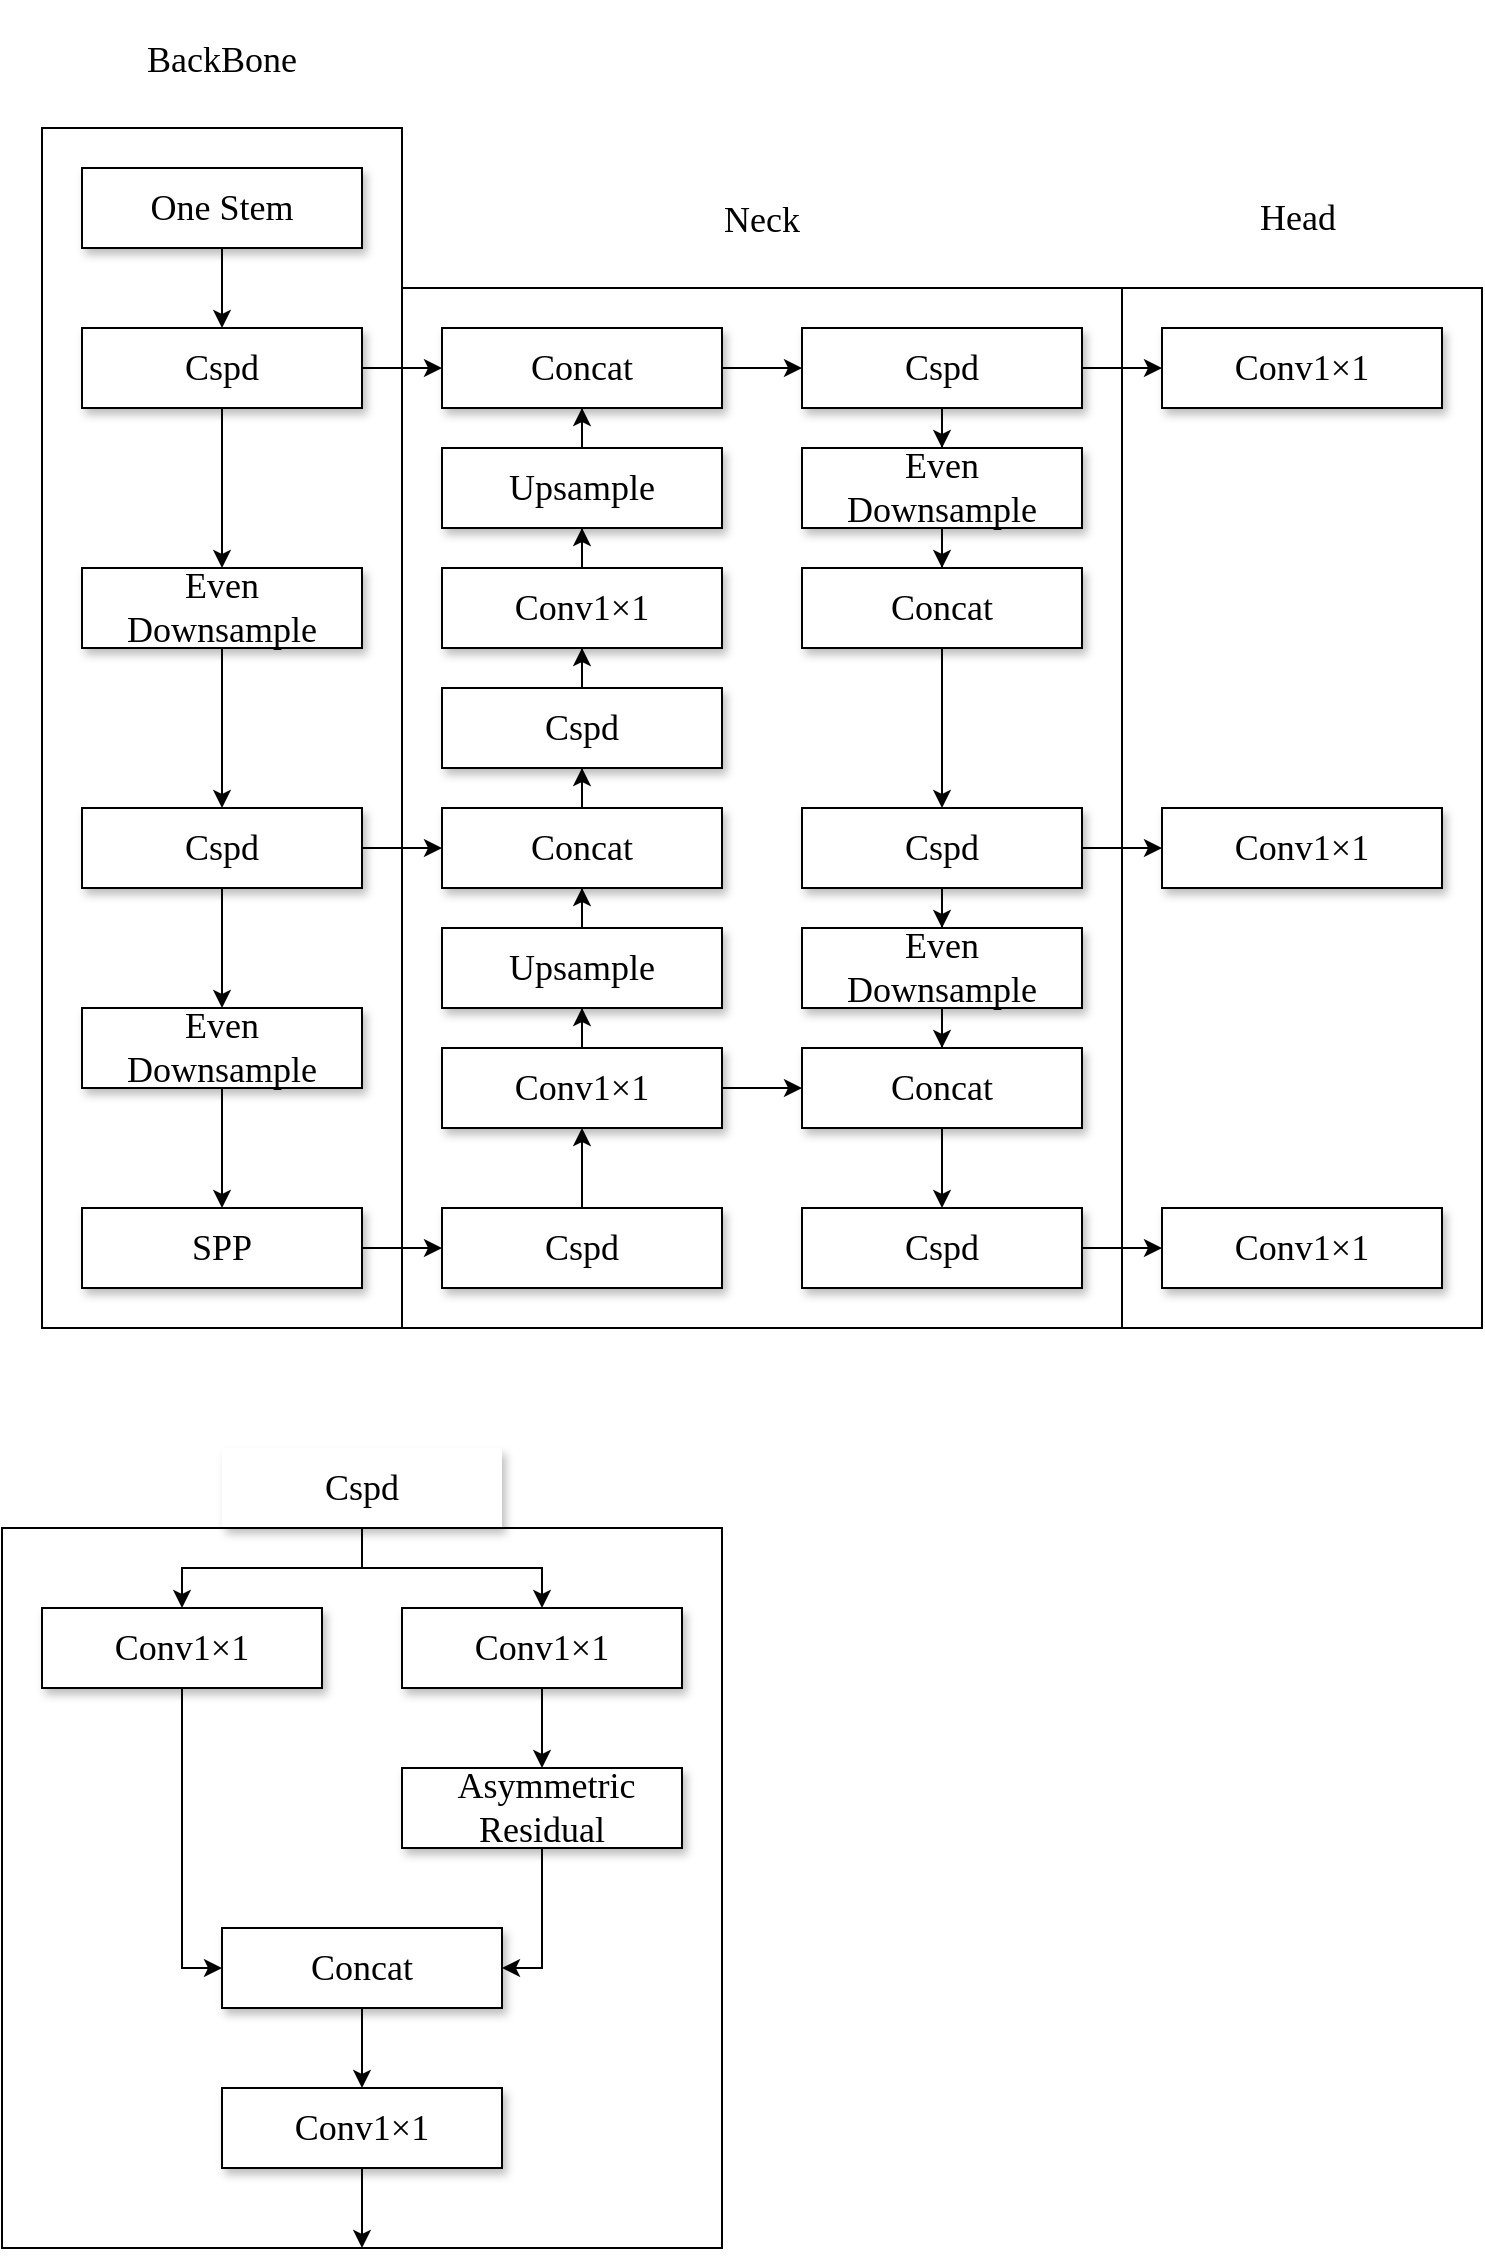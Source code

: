 <mxfile version="24.5.2" type="github">
  <diagram name="Page-1" id="edf60f1a-56cd-e834-aa8a-f176f3a09ee4">
    <mxGraphModel dx="1708" dy="554" grid="1" gridSize="10" guides="1" tooltips="1" connect="1" arrows="1" fold="1" page="1" pageScale="1" pageWidth="1100" pageHeight="850" background="none" math="0" shadow="0">
      <root>
        <mxCell id="0" />
        <mxCell id="1" parent="0" />
        <mxCell id="ypMZO8tSSEuYIi13xaaG-83" value="" style="rounded=0;whiteSpace=wrap;html=1;fillColor=none;" vertex="1" parent="1">
          <mxGeometry x="-200" y="460" width="360" height="520" as="geometry" />
        </mxCell>
        <mxCell id="ypMZO8tSSEuYIi13xaaG-80" value="" style="rounded=0;whiteSpace=wrap;html=1;fillColor=none;" vertex="1" parent="1">
          <mxGeometry x="-380" y="380" width="180" height="600" as="geometry" />
        </mxCell>
        <mxCell id="ypMZO8tSSEuYIi13xaaG-23" value="" style="edgeStyle=orthogonalEdgeStyle;rounded=0;orthogonalLoop=1;jettySize=auto;html=1;" edge="1" parent="1" source="ypMZO8tSSEuYIi13xaaG-7" target="ypMZO8tSSEuYIi13xaaG-15">
          <mxGeometry relative="1" as="geometry" />
        </mxCell>
        <mxCell id="ypMZO8tSSEuYIi13xaaG-7" value="&lt;font style=&quot;font-size: 18px;&quot;&gt;Even Downsample&lt;/font&gt;" style="whiteSpace=wrap;html=1;rounded=0;shadow=1;labelBackgroundColor=none;strokeWidth=1;fontFamily=Verdana;fontSize=8;align=center;spacing=6;" vertex="1" parent="1">
          <mxGeometry x="-360" y="600" width="140" height="40" as="geometry" />
        </mxCell>
        <mxCell id="ypMZO8tSSEuYIi13xaaG-95" value="" style="edgeStyle=orthogonalEdgeStyle;rounded=0;orthogonalLoop=1;jettySize=auto;html=1;" edge="1" parent="1" source="ypMZO8tSSEuYIi13xaaG-8" target="ypMZO8tSSEuYIi13xaaG-92">
          <mxGeometry relative="1" as="geometry">
            <Array as="points">
              <mxPoint x="-130" y="1300" />
            </Array>
          </mxGeometry>
        </mxCell>
        <mxCell id="ypMZO8tSSEuYIi13xaaG-8" value="&lt;font style=&quot;font-size: 18px;&quot;&gt;&amp;nbsp;Asymmetric Residual&lt;/font&gt;" style="whiteSpace=wrap;html=1;rounded=0;shadow=1;labelBackgroundColor=none;strokeWidth=1;fontFamily=Verdana;fontSize=8;align=center;spacing=6;" vertex="1" parent="1">
          <mxGeometry x="-200" y="1200" width="140" height="40" as="geometry" />
        </mxCell>
        <mxCell id="ypMZO8tSSEuYIi13xaaG-50" value="" style="edgeStyle=orthogonalEdgeStyle;rounded=0;orthogonalLoop=1;jettySize=auto;html=1;" edge="1" parent="1" source="ypMZO8tSSEuYIi13xaaG-10" target="ypMZO8tSSEuYIi13xaaG-13">
          <mxGeometry relative="1" as="geometry" />
        </mxCell>
        <mxCell id="ypMZO8tSSEuYIi13xaaG-10" value="&lt;span style=&quot;font-size: 18px;&quot;&gt;One Stem&lt;/span&gt;" style="whiteSpace=wrap;html=1;rounded=0;shadow=1;labelBackgroundColor=none;strokeWidth=1;fontFamily=Verdana;fontSize=8;align=center;spacing=6;" vertex="1" parent="1">
          <mxGeometry x="-360" y="400" width="140" height="40" as="geometry" />
        </mxCell>
        <mxCell id="ypMZO8tSSEuYIi13xaaG-63" value="" style="edgeStyle=orthogonalEdgeStyle;rounded=0;orthogonalLoop=1;jettySize=auto;html=1;" edge="1" parent="1" source="ypMZO8tSSEuYIi13xaaG-12" target="ypMZO8tSSEuYIi13xaaG-56">
          <mxGeometry relative="1" as="geometry" />
        </mxCell>
        <mxCell id="ypMZO8tSSEuYIi13xaaG-12" value="&lt;span style=&quot;font-size: 18px;&quot;&gt;Concat&lt;/span&gt;" style="whiteSpace=wrap;html=1;rounded=0;shadow=1;labelBackgroundColor=none;strokeWidth=1;fontFamily=Verdana;fontSize=8;align=center;spacing=6;" vertex="1" parent="1">
          <mxGeometry x="-180" y="480" width="140" height="40" as="geometry" />
        </mxCell>
        <mxCell id="ypMZO8tSSEuYIi13xaaG-22" value="" style="edgeStyle=orthogonalEdgeStyle;rounded=0;orthogonalLoop=1;jettySize=auto;html=1;entryX=0.5;entryY=0;entryDx=0;entryDy=0;" edge="1" parent="1" source="ypMZO8tSSEuYIi13xaaG-13" target="ypMZO8tSSEuYIi13xaaG-7">
          <mxGeometry relative="1" as="geometry">
            <mxPoint x="-310" y="620" as="targetPoint" />
          </mxGeometry>
        </mxCell>
        <mxCell id="ypMZO8tSSEuYIi13xaaG-54" value="" style="edgeStyle=orthogonalEdgeStyle;rounded=0;orthogonalLoop=1;jettySize=auto;html=1;" edge="1" parent="1" source="ypMZO8tSSEuYIi13xaaG-13" target="ypMZO8tSSEuYIi13xaaG-12">
          <mxGeometry relative="1" as="geometry" />
        </mxCell>
        <mxCell id="ypMZO8tSSEuYIi13xaaG-13" value="&lt;span style=&quot;font-size: 18px;&quot;&gt;Cspd&lt;/span&gt;" style="whiteSpace=wrap;html=1;rounded=0;shadow=1;labelBackgroundColor=none;strokeWidth=1;fontFamily=Verdana;fontSize=8;align=center;spacing=6;" vertex="1" parent="1">
          <mxGeometry x="-360" y="480" width="140" height="40" as="geometry" />
        </mxCell>
        <mxCell id="ypMZO8tSSEuYIi13xaaG-25" value="" style="edgeStyle=orthogonalEdgeStyle;rounded=0;orthogonalLoop=1;jettySize=auto;html=1;" edge="1" parent="1" source="ypMZO8tSSEuYIi13xaaG-15" target="ypMZO8tSSEuYIi13xaaG-24">
          <mxGeometry relative="1" as="geometry" />
        </mxCell>
        <mxCell id="ypMZO8tSSEuYIi13xaaG-46" value="" style="edgeStyle=orthogonalEdgeStyle;rounded=0;orthogonalLoop=1;jettySize=auto;html=1;" edge="1" parent="1" source="ypMZO8tSSEuYIi13xaaG-15" target="ypMZO8tSSEuYIi13xaaG-44">
          <mxGeometry relative="1" as="geometry" />
        </mxCell>
        <mxCell id="ypMZO8tSSEuYIi13xaaG-15" value="&lt;span style=&quot;font-size: 18px;&quot;&gt;Cspd&lt;/span&gt;" style="whiteSpace=wrap;html=1;rounded=0;shadow=1;labelBackgroundColor=none;strokeWidth=1;fontFamily=Verdana;fontSize=8;align=center;spacing=6;" vertex="1" parent="1">
          <mxGeometry x="-360" y="720" width="140" height="40" as="geometry" />
        </mxCell>
        <mxCell id="ypMZO8tSSEuYIi13xaaG-27" value="" style="edgeStyle=orthogonalEdgeStyle;rounded=0;orthogonalLoop=1;jettySize=auto;html=1;" edge="1" parent="1" source="ypMZO8tSSEuYIi13xaaG-24" target="ypMZO8tSSEuYIi13xaaG-26">
          <mxGeometry relative="1" as="geometry" />
        </mxCell>
        <mxCell id="ypMZO8tSSEuYIi13xaaG-24" value="&lt;font style=&quot;font-size: 18px;&quot;&gt;Even Downsample&lt;/font&gt;" style="whiteSpace=wrap;html=1;rounded=0;shadow=1;labelBackgroundColor=none;strokeWidth=1;fontFamily=Verdana;fontSize=8;align=center;spacing=6;" vertex="1" parent="1">
          <mxGeometry x="-360" y="820" width="140" height="40" as="geometry" />
        </mxCell>
        <mxCell id="ypMZO8tSSEuYIi13xaaG-29" value="" style="edgeStyle=orthogonalEdgeStyle;rounded=0;orthogonalLoop=1;jettySize=auto;html=1;" edge="1" parent="1" source="ypMZO8tSSEuYIi13xaaG-26" target="ypMZO8tSSEuYIi13xaaG-28">
          <mxGeometry relative="1" as="geometry" />
        </mxCell>
        <mxCell id="ypMZO8tSSEuYIi13xaaG-26" value="&lt;font style=&quot;font-size: 18px;&quot;&gt;SPP&lt;/font&gt;" style="whiteSpace=wrap;html=1;rounded=0;shadow=1;labelBackgroundColor=none;strokeWidth=1;fontFamily=Verdana;fontSize=8;align=center;spacing=6;" vertex="1" parent="1">
          <mxGeometry x="-360" y="920" width="140" height="40" as="geometry" />
        </mxCell>
        <mxCell id="ypMZO8tSSEuYIi13xaaG-37" value="" style="edgeStyle=orthogonalEdgeStyle;rounded=0;orthogonalLoop=1;jettySize=auto;html=1;" edge="1" parent="1" source="ypMZO8tSSEuYIi13xaaG-28" target="ypMZO8tSSEuYIi13xaaG-32">
          <mxGeometry relative="1" as="geometry" />
        </mxCell>
        <mxCell id="ypMZO8tSSEuYIi13xaaG-28" value="&lt;span style=&quot;font-size: 18px;&quot;&gt;Cspd&lt;/span&gt;" style="whiteSpace=wrap;html=1;rounded=0;shadow=1;labelBackgroundColor=none;strokeWidth=1;fontFamily=Verdana;fontSize=8;align=center;spacing=6;" vertex="1" parent="1">
          <mxGeometry x="-180" y="920" width="140" height="40" as="geometry" />
        </mxCell>
        <mxCell id="ypMZO8tSSEuYIi13xaaG-43" value="" style="edgeStyle=orthogonalEdgeStyle;rounded=0;orthogonalLoop=1;jettySize=auto;html=1;" edge="1" parent="1" source="ypMZO8tSSEuYIi13xaaG-32" target="ypMZO8tSSEuYIi13xaaG-35">
          <mxGeometry relative="1" as="geometry" />
        </mxCell>
        <mxCell id="ypMZO8tSSEuYIi13xaaG-72" value="" style="edgeStyle=orthogonalEdgeStyle;rounded=0;orthogonalLoop=1;jettySize=auto;html=1;" edge="1" parent="1" source="ypMZO8tSSEuYIi13xaaG-32" target="ypMZO8tSSEuYIi13xaaG-61">
          <mxGeometry relative="1" as="geometry" />
        </mxCell>
        <mxCell id="ypMZO8tSSEuYIi13xaaG-32" value="&lt;font style=&quot;font-size: 18px;&quot;&gt;Conv1×1&lt;/font&gt;" style="whiteSpace=wrap;html=1;rounded=0;shadow=1;labelBackgroundColor=none;strokeWidth=1;fontFamily=Verdana;fontSize=8;align=center;spacing=6;" vertex="1" parent="1">
          <mxGeometry x="-180" y="840" width="140" height="40" as="geometry" />
        </mxCell>
        <mxCell id="ypMZO8tSSEuYIi13xaaG-49" value="" style="edgeStyle=orthogonalEdgeStyle;rounded=0;orthogonalLoop=1;jettySize=auto;html=1;" edge="1" parent="1" source="ypMZO8tSSEuYIi13xaaG-34" target="ypMZO8tSSEuYIi13xaaG-48">
          <mxGeometry relative="1" as="geometry" />
        </mxCell>
        <mxCell id="ypMZO8tSSEuYIi13xaaG-34" value="&lt;span style=&quot;font-size: 18px;&quot;&gt;Cspd&lt;/span&gt;" style="whiteSpace=wrap;html=1;rounded=0;shadow=1;labelBackgroundColor=none;strokeWidth=1;fontFamily=Verdana;fontSize=8;align=center;spacing=6;" vertex="1" parent="1">
          <mxGeometry x="-180" y="660" width="140" height="40" as="geometry" />
        </mxCell>
        <mxCell id="ypMZO8tSSEuYIi13xaaG-45" value="" style="edgeStyle=orthogonalEdgeStyle;rounded=0;orthogonalLoop=1;jettySize=auto;html=1;" edge="1" parent="1" source="ypMZO8tSSEuYIi13xaaG-35" target="ypMZO8tSSEuYIi13xaaG-44">
          <mxGeometry relative="1" as="geometry" />
        </mxCell>
        <mxCell id="ypMZO8tSSEuYIi13xaaG-35" value="&lt;span style=&quot;font-size: 18px;&quot;&gt;Upsample&lt;/span&gt;" style="whiteSpace=wrap;html=1;rounded=0;shadow=1;labelBackgroundColor=none;strokeWidth=1;fontFamily=Verdana;fontSize=8;align=center;spacing=6;" vertex="1" parent="1">
          <mxGeometry x="-180" y="780" width="140" height="40" as="geometry" />
        </mxCell>
        <mxCell id="ypMZO8tSSEuYIi13xaaG-47" value="" style="edgeStyle=orthogonalEdgeStyle;rounded=0;orthogonalLoop=1;jettySize=auto;html=1;" edge="1" parent="1" source="ypMZO8tSSEuYIi13xaaG-44" target="ypMZO8tSSEuYIi13xaaG-34">
          <mxGeometry relative="1" as="geometry" />
        </mxCell>
        <mxCell id="ypMZO8tSSEuYIi13xaaG-44" value="&lt;span style=&quot;font-size: 18px;&quot;&gt;Concat&lt;/span&gt;" style="whiteSpace=wrap;html=1;rounded=0;shadow=1;labelBackgroundColor=none;strokeWidth=1;fontFamily=Verdana;fontSize=8;align=center;spacing=6;" vertex="1" parent="1">
          <mxGeometry x="-180" y="720" width="140" height="40" as="geometry" />
        </mxCell>
        <mxCell id="ypMZO8tSSEuYIi13xaaG-52" value="" style="edgeStyle=orthogonalEdgeStyle;rounded=0;orthogonalLoop=1;jettySize=auto;html=1;" edge="1" parent="1" source="ypMZO8tSSEuYIi13xaaG-48" target="ypMZO8tSSEuYIi13xaaG-51">
          <mxGeometry relative="1" as="geometry" />
        </mxCell>
        <mxCell id="ypMZO8tSSEuYIi13xaaG-48" value="&lt;font style=&quot;font-size: 18px;&quot;&gt;Conv1×1&lt;/font&gt;" style="whiteSpace=wrap;html=1;rounded=0;shadow=1;labelBackgroundColor=none;strokeWidth=1;fontFamily=Verdana;fontSize=8;align=center;spacing=6;" vertex="1" parent="1">
          <mxGeometry x="-180" y="600" width="140" height="40" as="geometry" />
        </mxCell>
        <mxCell id="ypMZO8tSSEuYIi13xaaG-55" value="" style="edgeStyle=orthogonalEdgeStyle;rounded=0;orthogonalLoop=1;jettySize=auto;html=1;" edge="1" parent="1" source="ypMZO8tSSEuYIi13xaaG-51" target="ypMZO8tSSEuYIi13xaaG-12">
          <mxGeometry relative="1" as="geometry" />
        </mxCell>
        <mxCell id="ypMZO8tSSEuYIi13xaaG-51" value="&lt;span style=&quot;font-size: 18px;&quot;&gt;Upsample&lt;/span&gt;" style="whiteSpace=wrap;html=1;rounded=0;shadow=1;labelBackgroundColor=none;strokeWidth=1;fontFamily=Verdana;fontSize=8;align=center;spacing=6;" vertex="1" parent="1">
          <mxGeometry x="-180" y="540" width="140" height="40" as="geometry" />
        </mxCell>
        <mxCell id="ypMZO8tSSEuYIi13xaaG-65" value="" style="edgeStyle=orthogonalEdgeStyle;rounded=0;orthogonalLoop=1;jettySize=auto;html=1;" edge="1" parent="1" source="ypMZO8tSSEuYIi13xaaG-56" target="ypMZO8tSSEuYIi13xaaG-57">
          <mxGeometry relative="1" as="geometry" />
        </mxCell>
        <mxCell id="ypMZO8tSSEuYIi13xaaG-74" value="" style="edgeStyle=orthogonalEdgeStyle;rounded=0;orthogonalLoop=1;jettySize=auto;html=1;" edge="1" parent="1" source="ypMZO8tSSEuYIi13xaaG-56" target="ypMZO8tSSEuYIi13xaaG-73">
          <mxGeometry relative="1" as="geometry" />
        </mxCell>
        <mxCell id="ypMZO8tSSEuYIi13xaaG-56" value="&lt;span style=&quot;font-size: 18px;&quot;&gt;Cspd&lt;/span&gt;" style="whiteSpace=wrap;html=1;rounded=0;shadow=1;labelBackgroundColor=none;strokeWidth=1;fontFamily=Verdana;fontSize=8;align=center;spacing=6;" vertex="1" parent="1">
          <mxGeometry y="480" width="140" height="40" as="geometry" />
        </mxCell>
        <mxCell id="ypMZO8tSSEuYIi13xaaG-67" value="" style="edgeStyle=orthogonalEdgeStyle;rounded=0;orthogonalLoop=1;jettySize=auto;html=1;" edge="1" parent="1" source="ypMZO8tSSEuYIi13xaaG-57" target="ypMZO8tSSEuYIi13xaaG-58">
          <mxGeometry relative="1" as="geometry" />
        </mxCell>
        <mxCell id="ypMZO8tSSEuYIi13xaaG-57" value="&lt;font style=&quot;font-size: 18px;&quot;&gt;Even Downsample&lt;/font&gt;" style="whiteSpace=wrap;html=1;rounded=0;shadow=1;labelBackgroundColor=none;strokeWidth=1;fontFamily=Verdana;fontSize=8;align=center;spacing=6;" vertex="1" parent="1">
          <mxGeometry y="540" width="140" height="40" as="geometry" />
        </mxCell>
        <mxCell id="ypMZO8tSSEuYIi13xaaG-68" value="" style="edgeStyle=orthogonalEdgeStyle;rounded=0;orthogonalLoop=1;jettySize=auto;html=1;" edge="1" parent="1" source="ypMZO8tSSEuYIi13xaaG-58" target="ypMZO8tSSEuYIi13xaaG-59">
          <mxGeometry relative="1" as="geometry" />
        </mxCell>
        <mxCell id="ypMZO8tSSEuYIi13xaaG-58" value="&lt;span style=&quot;font-size: 18px;&quot;&gt;Concat&lt;/span&gt;" style="whiteSpace=wrap;html=1;rounded=0;shadow=1;labelBackgroundColor=none;strokeWidth=1;fontFamily=Verdana;fontSize=8;align=center;spacing=6;" vertex="1" parent="1">
          <mxGeometry y="600" width="140" height="40" as="geometry" />
        </mxCell>
        <mxCell id="ypMZO8tSSEuYIi13xaaG-69" value="" style="edgeStyle=orthogonalEdgeStyle;rounded=0;orthogonalLoop=1;jettySize=auto;html=1;" edge="1" parent="1" source="ypMZO8tSSEuYIi13xaaG-59" target="ypMZO8tSSEuYIi13xaaG-60">
          <mxGeometry relative="1" as="geometry" />
        </mxCell>
        <mxCell id="ypMZO8tSSEuYIi13xaaG-76" value="" style="edgeStyle=orthogonalEdgeStyle;rounded=0;orthogonalLoop=1;jettySize=auto;html=1;" edge="1" parent="1" source="ypMZO8tSSEuYIi13xaaG-59" target="ypMZO8tSSEuYIi13xaaG-75">
          <mxGeometry relative="1" as="geometry" />
        </mxCell>
        <mxCell id="ypMZO8tSSEuYIi13xaaG-59" value="&lt;span style=&quot;font-size: 18px;&quot;&gt;Cspd&lt;/span&gt;" style="whiteSpace=wrap;html=1;rounded=0;shadow=1;labelBackgroundColor=none;strokeWidth=1;fontFamily=Verdana;fontSize=8;align=center;spacing=6;" vertex="1" parent="1">
          <mxGeometry y="720" width="140" height="40" as="geometry" />
        </mxCell>
        <mxCell id="ypMZO8tSSEuYIi13xaaG-70" value="" style="edgeStyle=orthogonalEdgeStyle;rounded=0;orthogonalLoop=1;jettySize=auto;html=1;" edge="1" parent="1" source="ypMZO8tSSEuYIi13xaaG-60" target="ypMZO8tSSEuYIi13xaaG-61">
          <mxGeometry relative="1" as="geometry" />
        </mxCell>
        <mxCell id="ypMZO8tSSEuYIi13xaaG-60" value="&lt;font style=&quot;font-size: 18px;&quot;&gt;Even Downsample&lt;/font&gt;" style="whiteSpace=wrap;html=1;rounded=0;shadow=1;labelBackgroundColor=none;strokeWidth=1;fontFamily=Verdana;fontSize=8;align=center;spacing=6;" vertex="1" parent="1">
          <mxGeometry y="780" width="140" height="40" as="geometry" />
        </mxCell>
        <mxCell id="ypMZO8tSSEuYIi13xaaG-71" value="" style="edgeStyle=orthogonalEdgeStyle;rounded=0;orthogonalLoop=1;jettySize=auto;html=1;" edge="1" parent="1" source="ypMZO8tSSEuYIi13xaaG-61" target="ypMZO8tSSEuYIi13xaaG-62">
          <mxGeometry relative="1" as="geometry" />
        </mxCell>
        <mxCell id="ypMZO8tSSEuYIi13xaaG-61" value="&lt;span style=&quot;font-size: 18px;&quot;&gt;Concat&lt;/span&gt;" style="whiteSpace=wrap;html=1;rounded=0;shadow=1;labelBackgroundColor=none;strokeWidth=1;fontFamily=Verdana;fontSize=8;align=center;spacing=6;" vertex="1" parent="1">
          <mxGeometry y="840" width="140" height="40" as="geometry" />
        </mxCell>
        <mxCell id="ypMZO8tSSEuYIi13xaaG-79" value="" style="edgeStyle=orthogonalEdgeStyle;rounded=0;orthogonalLoop=1;jettySize=auto;html=1;" edge="1" parent="1" source="ypMZO8tSSEuYIi13xaaG-62" target="ypMZO8tSSEuYIi13xaaG-77">
          <mxGeometry relative="1" as="geometry" />
        </mxCell>
        <mxCell id="ypMZO8tSSEuYIi13xaaG-62" value="&lt;span style=&quot;font-size: 18px;&quot;&gt;Cspd&lt;/span&gt;" style="whiteSpace=wrap;html=1;rounded=0;shadow=1;labelBackgroundColor=none;strokeWidth=1;fontFamily=Verdana;fontSize=8;align=center;spacing=6;" vertex="1" parent="1">
          <mxGeometry y="920" width="140" height="40" as="geometry" />
        </mxCell>
        <mxCell id="ypMZO8tSSEuYIi13xaaG-73" value="&lt;font style=&quot;font-size: 18px;&quot;&gt;Conv1×1&lt;/font&gt;" style="whiteSpace=wrap;html=1;rounded=0;shadow=1;labelBackgroundColor=none;strokeWidth=1;fontFamily=Verdana;fontSize=8;align=center;spacing=6;" vertex="1" parent="1">
          <mxGeometry x="180" y="480" width="140" height="40" as="geometry" />
        </mxCell>
        <mxCell id="ypMZO8tSSEuYIi13xaaG-75" value="&lt;font style=&quot;font-size: 18px;&quot;&gt;Conv1×1&lt;/font&gt;" style="whiteSpace=wrap;html=1;rounded=0;shadow=1;labelBackgroundColor=none;strokeWidth=1;fontFamily=Verdana;fontSize=8;align=center;spacing=6;" vertex="1" parent="1">
          <mxGeometry x="180" y="720" width="140" height="40" as="geometry" />
        </mxCell>
        <mxCell id="ypMZO8tSSEuYIi13xaaG-77" value="&lt;font style=&quot;font-size: 18px;&quot;&gt;Conv1×1&lt;/font&gt;" style="whiteSpace=wrap;html=1;rounded=0;shadow=1;labelBackgroundColor=none;strokeWidth=1;fontFamily=Verdana;fontSize=8;align=center;spacing=6;" vertex="1" parent="1">
          <mxGeometry x="180" y="920" width="140" height="40" as="geometry" />
        </mxCell>
        <mxCell id="ypMZO8tSSEuYIi13xaaG-81" value="&lt;span style=&quot;font-family: Verdana; font-size: 18px;&quot;&gt;BackBone&lt;/span&gt;" style="rounded=0;whiteSpace=wrap;html=1;strokeColor=none;" vertex="1" parent="1">
          <mxGeometry x="-350" y="316" width="120" height="60" as="geometry" />
        </mxCell>
        <mxCell id="ypMZO8tSSEuYIi13xaaG-82" value="&lt;span style=&quot;font-family: Verdana; font-size: 18px;&quot;&gt;Neck&lt;/span&gt;" style="rounded=0;whiteSpace=wrap;html=1;strokeColor=none;" vertex="1" parent="1">
          <mxGeometry x="-80" y="396" width="120" height="60" as="geometry" />
        </mxCell>
        <mxCell id="ypMZO8tSSEuYIi13xaaG-84" value="" style="rounded=0;whiteSpace=wrap;html=1;fillColor=none;" vertex="1" parent="1">
          <mxGeometry x="160" y="460" width="180" height="520" as="geometry" />
        </mxCell>
        <mxCell id="ypMZO8tSSEuYIi13xaaG-85" value="&lt;span style=&quot;font-family: Verdana; font-size: 18px;&quot;&gt;Head&lt;/span&gt;" style="rounded=0;whiteSpace=wrap;html=1;strokeColor=none;" vertex="1" parent="1">
          <mxGeometry x="188" y="395" width="120" height="60" as="geometry" />
        </mxCell>
        <mxCell id="ypMZO8tSSEuYIi13xaaG-94" value="" style="edgeStyle=orthogonalEdgeStyle;rounded=0;orthogonalLoop=1;jettySize=auto;html=1;" edge="1" parent="1" source="ypMZO8tSSEuYIi13xaaG-87" target="ypMZO8tSSEuYIi13xaaG-8">
          <mxGeometry relative="1" as="geometry" />
        </mxCell>
        <mxCell id="ypMZO8tSSEuYIi13xaaG-87" value="&lt;span style=&quot;font-size: 18px;&quot;&gt;Conv1×1&lt;/span&gt;" style="whiteSpace=wrap;html=1;rounded=0;shadow=1;labelBackgroundColor=none;strokeWidth=1;fontFamily=Verdana;fontSize=8;align=center;spacing=6;" vertex="1" parent="1">
          <mxGeometry x="-200" y="1120" width="140" height="40" as="geometry" />
        </mxCell>
        <mxCell id="ypMZO8tSSEuYIi13xaaG-96" value="" style="edgeStyle=orthogonalEdgeStyle;rounded=0;orthogonalLoop=1;jettySize=auto;html=1;" edge="1" parent="1" source="ypMZO8tSSEuYIi13xaaG-88" target="ypMZO8tSSEuYIi13xaaG-92">
          <mxGeometry relative="1" as="geometry">
            <Array as="points">
              <mxPoint x="-310" y="1300" />
            </Array>
          </mxGeometry>
        </mxCell>
        <mxCell id="ypMZO8tSSEuYIi13xaaG-88" value="&lt;span style=&quot;font-size: 18px;&quot;&gt;Conv1×1&lt;/span&gt;" style="whiteSpace=wrap;html=1;rounded=0;shadow=1;labelBackgroundColor=none;strokeWidth=1;fontFamily=Verdana;fontSize=8;align=center;spacing=6;" vertex="1" parent="1">
          <mxGeometry x="-380" y="1120" width="140" height="40" as="geometry" />
        </mxCell>
        <mxCell id="ypMZO8tSSEuYIi13xaaG-90" value="" style="edgeStyle=orthogonalEdgeStyle;rounded=0;orthogonalLoop=1;jettySize=auto;html=1;" edge="1" parent="1" source="ypMZO8tSSEuYIi13xaaG-89" target="ypMZO8tSSEuYIi13xaaG-88">
          <mxGeometry relative="1" as="geometry" />
        </mxCell>
        <mxCell id="ypMZO8tSSEuYIi13xaaG-91" value="" style="edgeStyle=orthogonalEdgeStyle;rounded=0;orthogonalLoop=1;jettySize=auto;html=1;" edge="1" parent="1" source="ypMZO8tSSEuYIi13xaaG-89" target="ypMZO8tSSEuYIi13xaaG-87">
          <mxGeometry relative="1" as="geometry" />
        </mxCell>
        <mxCell id="ypMZO8tSSEuYIi13xaaG-89" value="&lt;span style=&quot;font-size: 18px;&quot;&gt;Cspd&lt;/span&gt;" style="whiteSpace=wrap;html=1;rounded=0;shadow=1;labelBackgroundColor=none;strokeWidth=1;fontFamily=Verdana;fontSize=8;align=center;spacing=6;strokeColor=none;" vertex="1" parent="1">
          <mxGeometry x="-290" y="1040" width="140" height="40" as="geometry" />
        </mxCell>
        <mxCell id="ypMZO8tSSEuYIi13xaaG-98" value="" style="edgeStyle=orthogonalEdgeStyle;rounded=0;orthogonalLoop=1;jettySize=auto;html=1;" edge="1" parent="1" source="ypMZO8tSSEuYIi13xaaG-92" target="ypMZO8tSSEuYIi13xaaG-97">
          <mxGeometry relative="1" as="geometry" />
        </mxCell>
        <mxCell id="ypMZO8tSSEuYIi13xaaG-92" value="&lt;font style=&quot;font-size: 18px;&quot;&gt;Concat&lt;/font&gt;" style="whiteSpace=wrap;html=1;rounded=0;shadow=1;labelBackgroundColor=none;strokeWidth=1;fontFamily=Verdana;fontSize=8;align=center;spacing=6;" vertex="1" parent="1">
          <mxGeometry x="-290" y="1280" width="140" height="40" as="geometry" />
        </mxCell>
        <mxCell id="ypMZO8tSSEuYIi13xaaG-100" value="" style="edgeStyle=orthogonalEdgeStyle;rounded=0;orthogonalLoop=1;jettySize=auto;html=1;" edge="1" parent="1" source="ypMZO8tSSEuYIi13xaaG-97">
          <mxGeometry relative="1" as="geometry">
            <mxPoint x="-220" y="1440" as="targetPoint" />
          </mxGeometry>
        </mxCell>
        <mxCell id="ypMZO8tSSEuYIi13xaaG-97" value="&lt;font style=&quot;font-size: 18px;&quot;&gt;Conv1×1&lt;/font&gt;" style="whiteSpace=wrap;html=1;rounded=0;shadow=1;labelBackgroundColor=none;strokeWidth=1;fontFamily=Verdana;fontSize=8;align=center;spacing=6;" vertex="1" parent="1">
          <mxGeometry x="-290" y="1360" width="140" height="40" as="geometry" />
        </mxCell>
        <mxCell id="ypMZO8tSSEuYIi13xaaG-101" value="" style="rounded=0;whiteSpace=wrap;html=1;fillColor=none;" vertex="1" parent="1">
          <mxGeometry x="-400" y="1080" width="360" height="360" as="geometry" />
        </mxCell>
      </root>
    </mxGraphModel>
  </diagram>
</mxfile>
